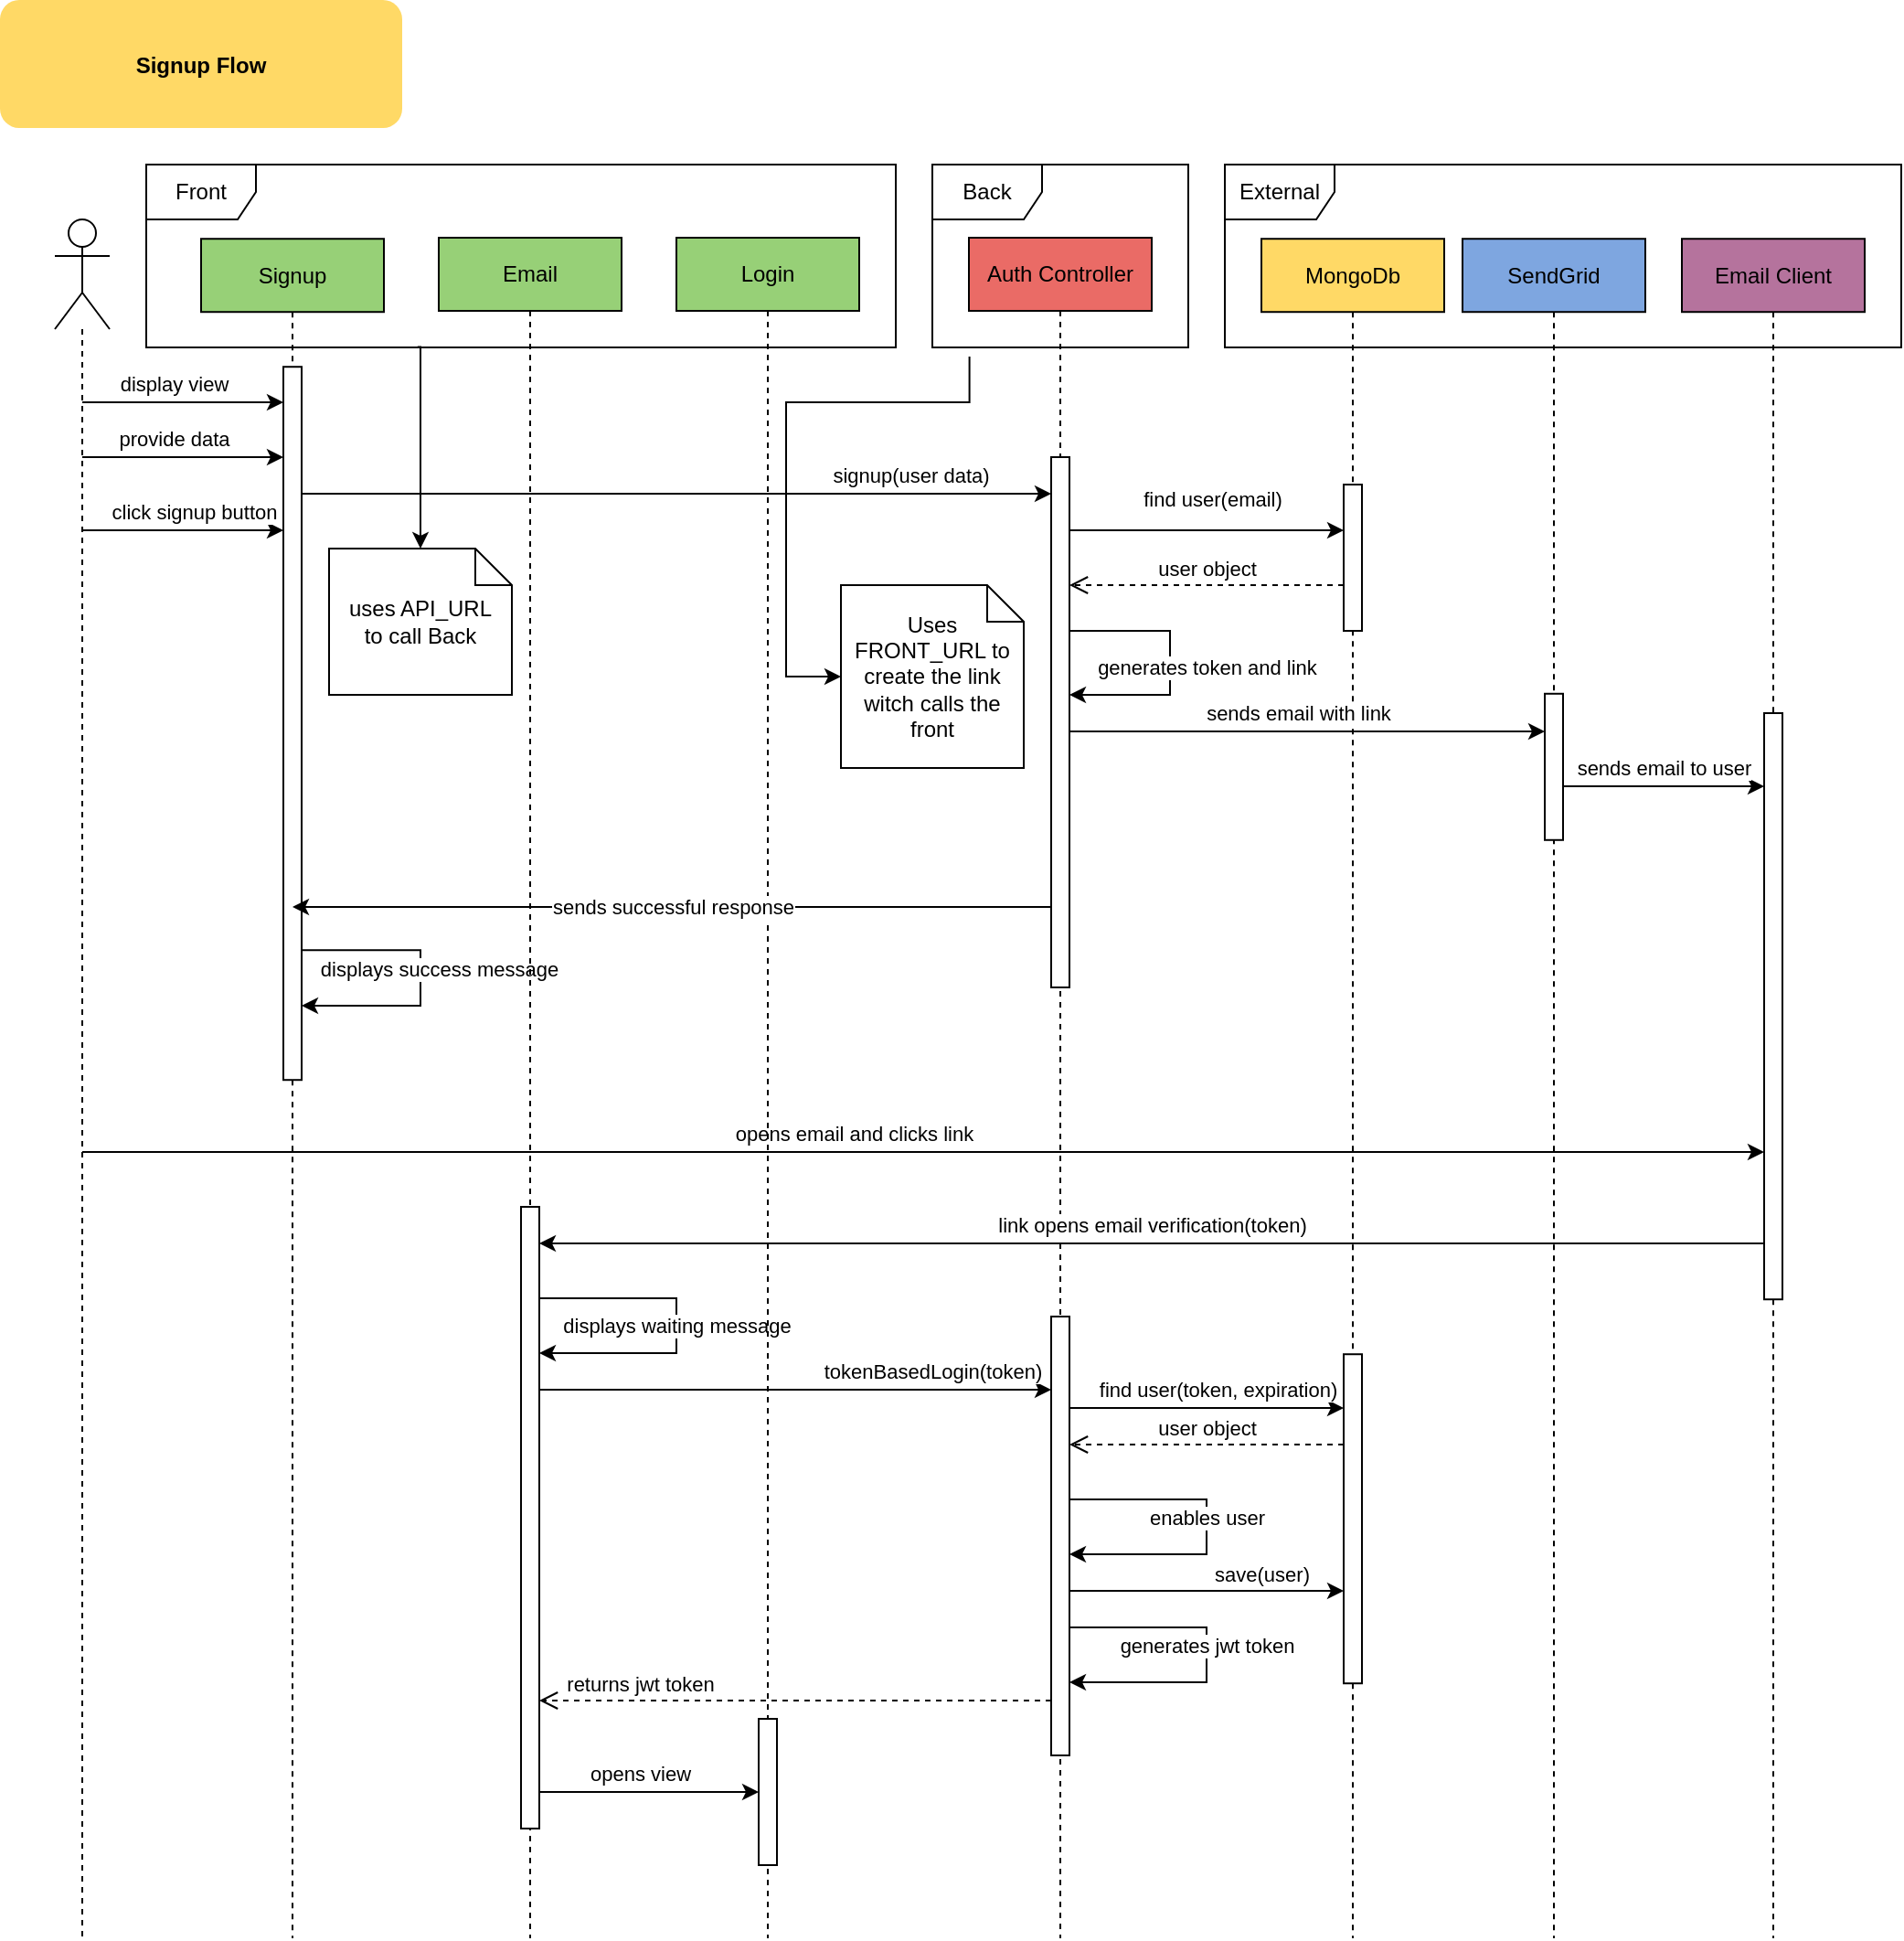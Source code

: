 <mxfile version="26.2.13">
  <diagram name="Page-1" id="9361dd3d-8414-5efd-6122-117bd74ce7a7">
    <mxGraphModel dx="2707" dy="1550" grid="1" gridSize="10" guides="1" tooltips="1" connect="1" arrows="1" fold="1" page="0" pageScale="1.5" pageWidth="826" pageHeight="1169" background="none" math="0" shadow="0">
      <root>
        <mxCell id="0" />
        <mxCell id="1" parent="0" />
        <mxCell id="71" value="Signup Flow" style="rounded=1;fontStyle=1;fillColor=#FFD966;strokeColor=none" parent="1" vertex="1">
          <mxGeometry x="-30" y="-70" width="220" height="70" as="geometry" />
        </mxCell>
        <mxCell id="iPKGld3adW59X4iYO5kI-106" value="display view" style="edgeStyle=orthogonalEdgeStyle;rounded=0;orthogonalLoop=1;jettySize=auto;html=1;curved=0;" edge="1" parent="1" source="iPKGld3adW59X4iYO5kI-93" target="iPKGld3adW59X4iYO5kI-103">
          <mxGeometry x="-0.095" y="10" relative="1" as="geometry">
            <Array as="points">
              <mxPoint x="80" y="150" />
              <mxPoint x="80" y="150" />
            </Array>
            <mxPoint as="offset" />
          </mxGeometry>
        </mxCell>
        <mxCell id="iPKGld3adW59X4iYO5kI-107" value="provide data" style="edgeStyle=orthogonalEdgeStyle;rounded=0;orthogonalLoop=1;jettySize=auto;html=1;curved=0;" edge="1" parent="1" source="iPKGld3adW59X4iYO5kI-93" target="iPKGld3adW59X4iYO5kI-103">
          <mxGeometry x="-0.095" y="10" relative="1" as="geometry">
            <Array as="points">
              <mxPoint x="70" y="180" />
              <mxPoint x="70" y="180" />
            </Array>
            <mxPoint as="offset" />
          </mxGeometry>
        </mxCell>
        <mxCell id="iPKGld3adW59X4iYO5kI-109" value="click signup button" style="edgeStyle=orthogonalEdgeStyle;rounded=0;orthogonalLoop=1;jettySize=auto;html=1;curved=0;" edge="1" parent="1" source="iPKGld3adW59X4iYO5kI-93" target="iPKGld3adW59X4iYO5kI-103">
          <mxGeometry x="0.104" y="10" relative="1" as="geometry">
            <Array as="points">
              <mxPoint x="60" y="220" />
              <mxPoint x="60" y="220" />
            </Array>
            <mxPoint as="offset" />
          </mxGeometry>
        </mxCell>
        <mxCell id="iPKGld3adW59X4iYO5kI-131" style="edgeStyle=orthogonalEdgeStyle;rounded=0;orthogonalLoop=1;jettySize=auto;html=1;curved=0;" edge="1" parent="1" source="iPKGld3adW59X4iYO5kI-93" target="iPKGld3adW59X4iYO5kI-115">
          <mxGeometry relative="1" as="geometry">
            <Array as="points">
              <mxPoint x="710" y="560" />
              <mxPoint x="710" y="560" />
            </Array>
          </mxGeometry>
        </mxCell>
        <mxCell id="iPKGld3adW59X4iYO5kI-132" value="opens email and clicks link" style="edgeLabel;html=1;align=center;verticalAlign=middle;resizable=0;points=[];" vertex="1" connectable="0" parent="iPKGld3adW59X4iYO5kI-131">
          <mxGeometry x="-0.083" y="-3" relative="1" as="geometry">
            <mxPoint y="-13" as="offset" />
          </mxGeometry>
        </mxCell>
        <mxCell id="iPKGld3adW59X4iYO5kI-93" value="" style="shape=umlLifeline;perimeter=lifelinePerimeter;whiteSpace=wrap;html=1;container=1;dropTarget=0;collapsible=0;recursiveResize=0;outlineConnect=0;portConstraint=eastwest;newEdgeStyle={&quot;curved&quot;:0,&quot;rounded&quot;:0};participant=umlActor;size=60;" vertex="1" parent="1">
          <mxGeometry y="50" width="30" height="940" as="geometry" />
        </mxCell>
        <mxCell id="iPKGld3adW59X4iYO5kI-95" value="Signup" style="shape=umlLifeline;perimeter=lifelinePerimeter;whiteSpace=wrap;html=1;container=1;dropTarget=0;collapsible=0;recursiveResize=0;outlineConnect=0;portConstraint=eastwest;newEdgeStyle={&quot;curved&quot;:0,&quot;rounded&quot;:0};fillColor=#97D077;shadow=0;" vertex="1" parent="1">
          <mxGeometry x="80" y="60.61" width="100" height="929.39" as="geometry" />
        </mxCell>
        <mxCell id="iPKGld3adW59X4iYO5kI-103" value="" style="html=1;points=[[0,0,0,0,5],[0,1,0,0,-5],[1,0,0,0,5],[1,1,0,0,-5]];perimeter=orthogonalPerimeter;outlineConnect=0;targetShapes=umlLifeline;portConstraint=eastwest;newEdgeStyle={&quot;curved&quot;:0,&quot;rounded&quot;:0};" vertex="1" parent="iPKGld3adW59X4iYO5kI-95">
          <mxGeometry x="45" y="70" width="10" height="390" as="geometry" />
        </mxCell>
        <mxCell id="iPKGld3adW59X4iYO5kI-130" value="displays success message" style="edgeStyle=orthogonalEdgeStyle;rounded=0;orthogonalLoop=1;jettySize=auto;html=1;curved=0;" edge="1" parent="iPKGld3adW59X4iYO5kI-95">
          <mxGeometry x="0.004" y="10" relative="1" as="geometry">
            <mxPoint x="55" y="399.39" as="sourcePoint" />
            <mxPoint x="55" y="419.39" as="targetPoint" />
            <Array as="points">
              <mxPoint x="55" y="389" />
              <mxPoint x="120" y="389" />
              <mxPoint x="120" y="419" />
            </Array>
            <mxPoint as="offset" />
          </mxGeometry>
        </mxCell>
        <mxCell id="iPKGld3adW59X4iYO5kI-96" value="&lt;div&gt;Email&lt;/div&gt;" style="shape=umlLifeline;perimeter=lifelinePerimeter;whiteSpace=wrap;html=1;container=1;dropTarget=0;collapsible=0;recursiveResize=0;outlineConnect=0;portConstraint=eastwest;newEdgeStyle={&quot;curved&quot;:0,&quot;rounded&quot;:0};fillColor=#97D077;" vertex="1" parent="1">
          <mxGeometry x="210" y="60" width="100" height="930" as="geometry" />
        </mxCell>
        <mxCell id="iPKGld3adW59X4iYO5kI-116" value="" style="html=1;points=[[0,0,0,0,5],[0,1,0,0,-5],[1,0,0,0,5],[1,1,0,0,-5]];perimeter=orthogonalPerimeter;outlineConnect=0;targetShapes=umlLifeline;portConstraint=eastwest;newEdgeStyle={&quot;curved&quot;:0,&quot;rounded&quot;:0};" vertex="1" parent="iPKGld3adW59X4iYO5kI-96">
          <mxGeometry x="45" y="530" width="10" height="340" as="geometry" />
        </mxCell>
        <mxCell id="iPKGld3adW59X4iYO5kI-134" value="displays waiting message" style="edgeStyle=orthogonalEdgeStyle;rounded=0;orthogonalLoop=1;jettySize=auto;html=1;curved=0;" edge="1" parent="iPKGld3adW59X4iYO5kI-96" source="iPKGld3adW59X4iYO5kI-116" target="iPKGld3adW59X4iYO5kI-116">
          <mxGeometry relative="1" as="geometry">
            <Array as="points">
              <mxPoint x="130" y="580" />
              <mxPoint x="130" y="610" />
            </Array>
          </mxGeometry>
        </mxCell>
        <mxCell id="iPKGld3adW59X4iYO5kI-97" value="&lt;div&gt;Login&lt;/div&gt;" style="shape=umlLifeline;perimeter=lifelinePerimeter;whiteSpace=wrap;html=1;container=1;dropTarget=0;collapsible=0;recursiveResize=0;outlineConnect=0;portConstraint=eastwest;newEdgeStyle={&quot;curved&quot;:0,&quot;rounded&quot;:0};fillColor=#97D077;" vertex="1" parent="1">
          <mxGeometry x="340" y="60" width="100" height="930" as="geometry" />
        </mxCell>
        <mxCell id="iPKGld3adW59X4iYO5kI-117" value="" style="html=1;points=[[0,0,0,0,5],[0,1,0,0,-5],[1,0,0,0,5],[1,1,0,0,-5]];perimeter=orthogonalPerimeter;outlineConnect=0;targetShapes=umlLifeline;portConstraint=eastwest;newEdgeStyle={&quot;curved&quot;:0,&quot;rounded&quot;:0};" vertex="1" parent="iPKGld3adW59X4iYO5kI-97">
          <mxGeometry x="45" y="810" width="10" height="80" as="geometry" />
        </mxCell>
        <mxCell id="iPKGld3adW59X4iYO5kI-90" value="Front" style="shape=umlFrame;whiteSpace=wrap;html=1;pointerEvents=0;" vertex="1" parent="1">
          <mxGeometry x="50" y="20" width="410" height="100" as="geometry" />
        </mxCell>
        <mxCell id="iPKGld3adW59X4iYO5kI-98" value="&lt;div&gt;Auth Controller&lt;/div&gt;" style="shape=umlLifeline;perimeter=lifelinePerimeter;whiteSpace=wrap;html=1;container=1;dropTarget=0;collapsible=0;recursiveResize=0;outlineConnect=0;portConstraint=eastwest;newEdgeStyle={&quot;curved&quot;:0,&quot;rounded&quot;:0};fillColor=#EA6B66;" vertex="1" parent="1">
          <mxGeometry x="500" y="60" width="100" height="930" as="geometry" />
        </mxCell>
        <mxCell id="iPKGld3adW59X4iYO5kI-112" value="" style="html=1;points=[[0,0,0,0,5],[0,1,0,0,-5],[1,0,0,0,5],[1,1,0,0,-5]];perimeter=orthogonalPerimeter;outlineConnect=0;targetShapes=umlLifeline;portConstraint=eastwest;newEdgeStyle={&quot;curved&quot;:0,&quot;rounded&quot;:0};" vertex="1" parent="iPKGld3adW59X4iYO5kI-98">
          <mxGeometry x="45" y="120" width="10" height="290" as="geometry" />
        </mxCell>
        <mxCell id="iPKGld3adW59X4iYO5kI-125" style="edgeStyle=orthogonalEdgeStyle;rounded=0;orthogonalLoop=1;jettySize=auto;html=1;curved=0;" edge="1" parent="iPKGld3adW59X4iYO5kI-98" source="iPKGld3adW59X4iYO5kI-112" target="iPKGld3adW59X4iYO5kI-112">
          <mxGeometry relative="1" as="geometry">
            <Array as="points">
              <mxPoint x="110" y="215" />
              <mxPoint x="100" y="250" />
            </Array>
          </mxGeometry>
        </mxCell>
        <mxCell id="iPKGld3adW59X4iYO5kI-126" value="generates token and link" style="edgeLabel;html=1;align=center;verticalAlign=middle;resizable=0;points=[];" vertex="1" connectable="0" parent="iPKGld3adW59X4iYO5kI-125">
          <mxGeometry x="0.007" y="-2" relative="1" as="geometry">
            <mxPoint x="22" y="2" as="offset" />
          </mxGeometry>
        </mxCell>
        <mxCell id="iPKGld3adW59X4iYO5kI-135" value="" style="html=1;points=[[0,0,0,0,5],[0,1,0,0,-5],[1,0,0,0,5],[1,1,0,0,-5]];perimeter=orthogonalPerimeter;outlineConnect=0;targetShapes=umlLifeline;portConstraint=eastwest;newEdgeStyle={&quot;curved&quot;:0,&quot;rounded&quot;:0};" vertex="1" parent="iPKGld3adW59X4iYO5kI-98">
          <mxGeometry x="45" y="590" width="10" height="240" as="geometry" />
        </mxCell>
        <mxCell id="iPKGld3adW59X4iYO5kI-99" value="MongoDb" style="shape=umlLifeline;perimeter=lifelinePerimeter;whiteSpace=wrap;html=1;container=1;dropTarget=0;collapsible=0;recursiveResize=0;outlineConnect=0;portConstraint=eastwest;newEdgeStyle={&quot;curved&quot;:0,&quot;rounded&quot;:0};fillColor=#FFD966;" vertex="1" parent="1">
          <mxGeometry x="660" y="60.61" width="100" height="929.39" as="geometry" />
        </mxCell>
        <mxCell id="iPKGld3adW59X4iYO5kI-113" value="" style="html=1;points=[[0,0,0,0,5],[0,1,0,0,-5],[1,0,0,0,5],[1,1,0,0,-5]];perimeter=orthogonalPerimeter;outlineConnect=0;targetShapes=umlLifeline;portConstraint=eastwest;newEdgeStyle={&quot;curved&quot;:0,&quot;rounded&quot;:0};" vertex="1" parent="iPKGld3adW59X4iYO5kI-99">
          <mxGeometry x="45" y="134.39" width="10" height="80" as="geometry" />
        </mxCell>
        <mxCell id="iPKGld3adW59X4iYO5kI-137" value="" style="html=1;points=[[0,0,0,0,5],[0,1,0,0,-5],[1,0,0,0,5],[1,1,0,0,-5]];perimeter=orthogonalPerimeter;outlineConnect=0;targetShapes=umlLifeline;portConstraint=eastwest;newEdgeStyle={&quot;curved&quot;:0,&quot;rounded&quot;:0};" vertex="1" parent="iPKGld3adW59X4iYO5kI-99">
          <mxGeometry x="45" y="610" width="10" height="180" as="geometry" />
        </mxCell>
        <mxCell id="iPKGld3adW59X4iYO5kI-100" value="SendGrid" style="shape=umlLifeline;perimeter=lifelinePerimeter;whiteSpace=wrap;html=1;container=1;dropTarget=0;collapsible=0;recursiveResize=0;outlineConnect=0;portConstraint=eastwest;newEdgeStyle={&quot;curved&quot;:0,&quot;rounded&quot;:0};fillColor=#7EA6E0;" vertex="1" parent="1">
          <mxGeometry x="770" y="60.61" width="100" height="929.39" as="geometry" />
        </mxCell>
        <mxCell id="iPKGld3adW59X4iYO5kI-114" value="" style="html=1;points=[[0,0,0,0,5],[0,1,0,0,-5],[1,0,0,0,5],[1,1,0,0,-5]];perimeter=orthogonalPerimeter;outlineConnect=0;targetShapes=umlLifeline;portConstraint=eastwest;newEdgeStyle={&quot;curved&quot;:0,&quot;rounded&quot;:0};" vertex="1" parent="iPKGld3adW59X4iYO5kI-100">
          <mxGeometry x="45" y="248.78" width="10" height="80" as="geometry" />
        </mxCell>
        <mxCell id="iPKGld3adW59X4iYO5kI-101" value="&lt;div&gt;Email Client&lt;/div&gt;" style="shape=umlLifeline;perimeter=lifelinePerimeter;whiteSpace=wrap;html=1;container=1;dropTarget=0;collapsible=0;recursiveResize=0;outlineConnect=0;portConstraint=eastwest;newEdgeStyle={&quot;curved&quot;:0,&quot;rounded&quot;:0};fillColor=#B5739D;" vertex="1" parent="1">
          <mxGeometry x="890" y="60.61" width="100" height="929.39" as="geometry" />
        </mxCell>
        <mxCell id="iPKGld3adW59X4iYO5kI-115" value="" style="html=1;points=[[0,0,0,0,5],[0,1,0,0,-5],[1,0,0,0,5],[1,1,0,0,-5]];perimeter=orthogonalPerimeter;outlineConnect=0;targetShapes=umlLifeline;portConstraint=eastwest;newEdgeStyle={&quot;curved&quot;:0,&quot;rounded&quot;:0};" vertex="1" parent="iPKGld3adW59X4iYO5kI-101">
          <mxGeometry x="45" y="259.39" width="10" height="320.61" as="geometry" />
        </mxCell>
        <mxCell id="iPKGld3adW59X4iYO5kI-92" value="Back" style="shape=umlFrame;whiteSpace=wrap;html=1;pointerEvents=0;" vertex="1" parent="1">
          <mxGeometry x="480" y="20" width="140" height="100" as="geometry" />
        </mxCell>
        <mxCell id="iPKGld3adW59X4iYO5kI-102" value="External" style="shape=umlFrame;whiteSpace=wrap;html=1;pointerEvents=0;" vertex="1" parent="1">
          <mxGeometry x="640" y="20" width="370" height="100" as="geometry" />
        </mxCell>
        <mxCell id="iPKGld3adW59X4iYO5kI-110" style="edgeStyle=orthogonalEdgeStyle;rounded=0;orthogonalLoop=1;jettySize=auto;html=1;curved=0;" edge="1" parent="1" source="iPKGld3adW59X4iYO5kI-103" target="iPKGld3adW59X4iYO5kI-112">
          <mxGeometry relative="1" as="geometry">
            <Array as="points">
              <mxPoint x="200" y="200" />
              <mxPoint x="200" y="200" />
            </Array>
          </mxGeometry>
        </mxCell>
        <mxCell id="iPKGld3adW59X4iYO5kI-111" value="signup(user data)" style="edgeLabel;html=1;align=center;verticalAlign=middle;resizable=0;points=[];" vertex="1" connectable="0" parent="iPKGld3adW59X4iYO5kI-110">
          <mxGeometry x="-0.312" y="4" relative="1" as="geometry">
            <mxPoint x="192" y="-6" as="offset" />
          </mxGeometry>
        </mxCell>
        <mxCell id="iPKGld3adW59X4iYO5kI-118" value="find user(email)" style="edgeStyle=orthogonalEdgeStyle;rounded=0;orthogonalLoop=1;jettySize=auto;html=1;curved=0;" edge="1" parent="1" source="iPKGld3adW59X4iYO5kI-112" target="iPKGld3adW59X4iYO5kI-113">
          <mxGeometry x="0.037" y="17" relative="1" as="geometry">
            <mxPoint x="560" y="227.19" as="sourcePoint" />
            <mxPoint x="690" y="224" as="targetPoint" />
            <Array as="points">
              <mxPoint x="650" y="220" />
              <mxPoint x="650" y="220" />
            </Array>
            <mxPoint as="offset" />
          </mxGeometry>
        </mxCell>
        <mxCell id="iPKGld3adW59X4iYO5kI-119" value="user object" style="html=1;verticalAlign=bottom;endArrow=open;dashed=1;endSize=8;curved=0;rounded=0;" edge="1" parent="1" source="iPKGld3adW59X4iYO5kI-113" target="iPKGld3adW59X4iYO5kI-112">
          <mxGeometry relative="1" as="geometry">
            <Array as="points">
              <mxPoint x="660" y="250" />
              <mxPoint x="660" y="250" />
            </Array>
          </mxGeometry>
        </mxCell>
        <mxCell id="iPKGld3adW59X4iYO5kI-127" value="sends email with link" style="edgeStyle=orthogonalEdgeStyle;rounded=0;orthogonalLoop=1;jettySize=auto;html=1;curved=0;" edge="1" parent="1" source="iPKGld3adW59X4iYO5kI-112" target="iPKGld3adW59X4iYO5kI-114">
          <mxGeometry x="-0.038" y="10" relative="1" as="geometry">
            <Array as="points">
              <mxPoint x="760" y="330" />
              <mxPoint x="760" y="330" />
            </Array>
            <mxPoint as="offset" />
          </mxGeometry>
        </mxCell>
        <mxCell id="iPKGld3adW59X4iYO5kI-128" value="sends email to user" style="edgeStyle=orthogonalEdgeStyle;rounded=0;orthogonalLoop=1;jettySize=auto;html=1;curved=0;" edge="1" parent="1" source="iPKGld3adW59X4iYO5kI-114" target="iPKGld3adW59X4iYO5kI-115">
          <mxGeometry y="10" relative="1" as="geometry">
            <Array as="points">
              <mxPoint x="850" y="360" />
              <mxPoint x="850" y="360" />
            </Array>
            <mxPoint as="offset" />
          </mxGeometry>
        </mxCell>
        <mxCell id="iPKGld3adW59X4iYO5kI-129" value="sends successful response" style="edgeStyle=orthogonalEdgeStyle;rounded=0;orthogonalLoop=1;jettySize=auto;html=1;curved=0;" edge="1" parent="1" source="iPKGld3adW59X4iYO5kI-112" target="iPKGld3adW59X4iYO5kI-95">
          <mxGeometry relative="1" as="geometry">
            <Array as="points">
              <mxPoint x="450" y="426" />
              <mxPoint x="450" y="426" />
            </Array>
          </mxGeometry>
        </mxCell>
        <mxCell id="iPKGld3adW59X4iYO5kI-133" value="link opens email verification(token)" style="edgeStyle=orthogonalEdgeStyle;rounded=0;orthogonalLoop=1;jettySize=auto;html=1;curved=0;" edge="1" parent="1" source="iPKGld3adW59X4iYO5kI-115" target="iPKGld3adW59X4iYO5kI-116">
          <mxGeometry y="-10" relative="1" as="geometry">
            <Array as="points">
              <mxPoint x="750" y="610" />
              <mxPoint x="750" y="610" />
            </Array>
            <mxPoint as="offset" />
          </mxGeometry>
        </mxCell>
        <mxCell id="iPKGld3adW59X4iYO5kI-136" value="tokenBasedLogin(token)" style="edgeStyle=orthogonalEdgeStyle;rounded=0;orthogonalLoop=1;jettySize=auto;html=1;curved=0;" edge="1" parent="1" source="iPKGld3adW59X4iYO5kI-116" target="iPKGld3adW59X4iYO5kI-135">
          <mxGeometry x="0.536" y="10" relative="1" as="geometry">
            <Array as="points">
              <mxPoint x="480" y="690" />
              <mxPoint x="480" y="690" />
            </Array>
            <mxPoint as="offset" />
          </mxGeometry>
        </mxCell>
        <mxCell id="iPKGld3adW59X4iYO5kI-138" value="find user(token, expiration)" style="edgeStyle=orthogonalEdgeStyle;rounded=0;orthogonalLoop=1;jettySize=auto;html=1;curved=0;" edge="1" parent="1" source="iPKGld3adW59X4iYO5kI-135" target="iPKGld3adW59X4iYO5kI-137">
          <mxGeometry x="0.071" y="10" relative="1" as="geometry">
            <Array as="points">
              <mxPoint x="660" y="700" />
              <mxPoint x="660" y="700" />
            </Array>
            <mxPoint as="offset" />
          </mxGeometry>
        </mxCell>
        <mxCell id="iPKGld3adW59X4iYO5kI-139" value="user object" style="html=1;verticalAlign=bottom;endArrow=open;dashed=1;endSize=8;curved=0;rounded=0;" edge="1" parent="1" source="iPKGld3adW59X4iYO5kI-137" target="iPKGld3adW59X4iYO5kI-135">
          <mxGeometry relative="1" as="geometry">
            <Array as="points">
              <mxPoint x="670" y="720" />
              <mxPoint x="670" y="720" />
            </Array>
          </mxGeometry>
        </mxCell>
        <mxCell id="iPKGld3adW59X4iYO5kI-141" value="enables user" style="edgeStyle=orthogonalEdgeStyle;rounded=0;orthogonalLoop=1;jettySize=auto;html=1;curved=0;" edge="1" parent="1">
          <mxGeometry x="-0.0" relative="1" as="geometry">
            <mxPoint x="555" y="760" as="sourcePoint" />
            <mxPoint x="555" y="780" as="targetPoint" />
            <Array as="points">
              <mxPoint x="555" y="750" />
              <mxPoint x="630" y="750" />
              <mxPoint x="630" y="780" />
            </Array>
            <mxPoint as="offset" />
          </mxGeometry>
        </mxCell>
        <mxCell id="iPKGld3adW59X4iYO5kI-142" style="edgeStyle=orthogonalEdgeStyle;rounded=0;orthogonalLoop=1;jettySize=auto;html=1;curved=0;" edge="1" parent="1" source="iPKGld3adW59X4iYO5kI-135" target="iPKGld3adW59X4iYO5kI-137">
          <mxGeometry relative="1" as="geometry">
            <Array as="points">
              <mxPoint x="660" y="800" />
              <mxPoint x="660" y="800" />
            </Array>
          </mxGeometry>
        </mxCell>
        <mxCell id="iPKGld3adW59X4iYO5kI-143" value="save(user)" style="edgeLabel;html=1;align=center;verticalAlign=middle;resizable=0;points=[];" vertex="1" connectable="0" parent="iPKGld3adW59X4iYO5kI-142">
          <mxGeometry x="0.388" y="-2" relative="1" as="geometry">
            <mxPoint x="1" y="-11" as="offset" />
          </mxGeometry>
        </mxCell>
        <mxCell id="iPKGld3adW59X4iYO5kI-145" value="generates jwt token" style="edgeStyle=orthogonalEdgeStyle;rounded=0;orthogonalLoop=1;jettySize=auto;html=1;curved=0;" edge="1" parent="1">
          <mxGeometry relative="1" as="geometry">
            <mxPoint x="555" y="830" as="sourcePoint" />
            <mxPoint x="555" y="850" as="targetPoint" />
            <Array as="points">
              <mxPoint x="555" y="820" />
              <mxPoint x="630" y="820" />
              <mxPoint x="630" y="850" />
            </Array>
          </mxGeometry>
        </mxCell>
        <mxCell id="iPKGld3adW59X4iYO5kI-147" value="returns jwt token" style="html=1;verticalAlign=bottom;endArrow=open;dashed=1;endSize=8;curved=0;rounded=0;" edge="1" parent="1" source="iPKGld3adW59X4iYO5kI-135" target="iPKGld3adW59X4iYO5kI-116">
          <mxGeometry x="0.607" relative="1" as="geometry">
            <Array as="points">
              <mxPoint x="470" y="860" />
              <mxPoint x="470" y="860" />
            </Array>
            <mxPoint as="offset" />
          </mxGeometry>
        </mxCell>
        <mxCell id="iPKGld3adW59X4iYO5kI-148" value="opens view" style="edgeStyle=orthogonalEdgeStyle;rounded=0;orthogonalLoop=1;jettySize=auto;html=1;curved=0;" edge="1" parent="1" source="iPKGld3adW59X4iYO5kI-116" target="iPKGld3adW59X4iYO5kI-117">
          <mxGeometry x="-0.083" y="10" relative="1" as="geometry">
            <Array as="points">
              <mxPoint x="300" y="910" />
              <mxPoint x="300" y="910" />
            </Array>
            <mxPoint as="offset" />
          </mxGeometry>
        </mxCell>
        <mxCell id="iPKGld3adW59X4iYO5kI-150" value="uses API_URL&lt;div&gt;to call Back&lt;/div&gt;" style="shape=note;size=20;whiteSpace=wrap;html=1;" vertex="1" parent="1">
          <mxGeometry x="150" y="230" width="100" height="80" as="geometry" />
        </mxCell>
        <mxCell id="iPKGld3adW59X4iYO5kI-151" value="Uses FRONT_URL to create the link witch calls the front" style="shape=note;size=20;whiteSpace=wrap;html=1;" vertex="1" parent="1">
          <mxGeometry x="430" y="250" width="100" height="100" as="geometry" />
        </mxCell>
        <mxCell id="iPKGld3adW59X4iYO5kI-152" style="edgeStyle=orthogonalEdgeStyle;rounded=0;orthogonalLoop=1;jettySize=auto;html=1;exitX=0.362;exitY=0.997;exitDx=0;exitDy=0;exitPerimeter=0;" edge="1" parent="1" source="iPKGld3adW59X4iYO5kI-90" target="iPKGld3adW59X4iYO5kI-150">
          <mxGeometry relative="1" as="geometry">
            <Array as="points">
              <mxPoint x="200" y="120" />
            </Array>
          </mxGeometry>
        </mxCell>
        <mxCell id="iPKGld3adW59X4iYO5kI-153" style="edgeStyle=orthogonalEdgeStyle;rounded=0;orthogonalLoop=1;jettySize=auto;html=1;exitX=0.145;exitY=1.05;exitDx=0;exitDy=0;exitPerimeter=0;" edge="1" parent="1" source="iPKGld3adW59X4iYO5kI-92" target="iPKGld3adW59X4iYO5kI-151">
          <mxGeometry relative="1" as="geometry">
            <Array as="points">
              <mxPoint x="500" y="150" />
              <mxPoint x="400" y="150" />
              <mxPoint x="400" y="300" />
            </Array>
          </mxGeometry>
        </mxCell>
      </root>
    </mxGraphModel>
  </diagram>
</mxfile>
